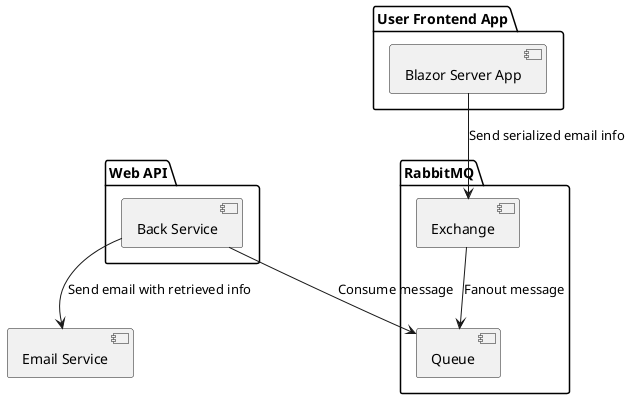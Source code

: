 @startuml "Email Service"
package "User Frontend App" {
  [Blazor Server App] as frontend
}

package "Web API" {
  [Back Service] as backservice
}

package "RabbitMQ" {
  [Exchange] as exchange
  [Queue] as queue
}

frontend --> exchange : "Send serialized email info"
exchange --> queue : "Fanout message"
backservice --> queue : "Consume message"
backservice --> [Email Service] : "Send email with retrieved info"
@enduml
